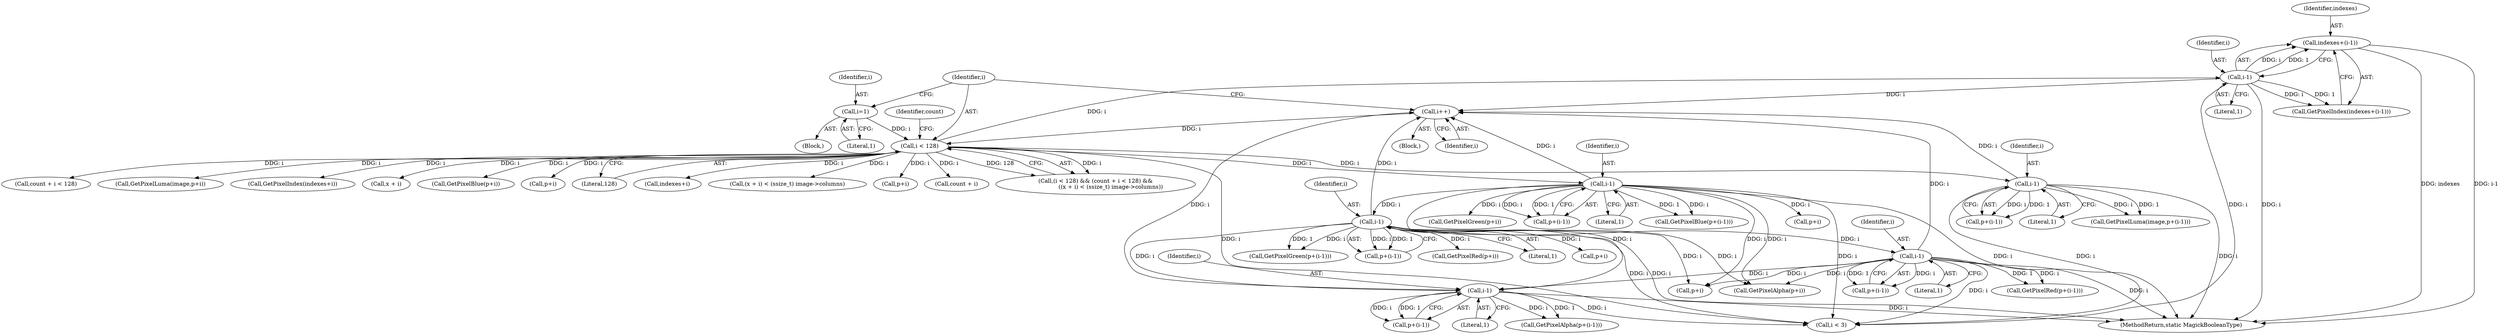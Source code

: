 digraph "0_ImageMagick_65f75a32a93ae4044c528a987a68366ecd4b46b9@pointer" {
"1000919" [label="(Call,indexes+(i-1))"];
"1000921" [label="(Call,i-1)"];
"1000886" [label="(Call,i < 128)"];
"1001006" [label="(Call,i++)"];
"1000983" [label="(Call,i-1)"];
"1000972" [label="(Call,i-1)"];
"1000960" [label="(Call,i-1)"];
"1001002" [label="(Call,i-1)"];
"1000944" [label="(Call,i-1)"];
"1000881" [label="(Call,i=1)"];
"1001002" [label="(Call,i-1)"];
"1001003" [label="(Identifier,i)"];
"1000942" [label="(Call,p+(i-1))"];
"1000969" [label="(Call,GetPixelGreen(p+(i-1)))"];
"1000923" [label="(Literal,1)"];
"1000973" [label="(Identifier,i)"];
"1000921" [label="(Call,i-1)"];
"1001004" [label="(Literal,1)"];
"1000970" [label="(Call,p+(i-1))"];
"1000985" [label="(Literal,1)"];
"1000937" [label="(Call,p+i)"];
"1000966" [label="(Call,p+i)"];
"1001009" [label="(Call,i < 3)"];
"1000920" [label="(Identifier,indexes)"];
"1000904" [label="(Block,)"];
"1000980" [label="(Call,GetPixelRed(p+(i-1)))"];
"1000962" [label="(Literal,1)"];
"1000888" [label="(Literal,128)"];
"1000965" [label="(Call,GetPixelGreen(p+i))"];
"1000918" [label="(Call,GetPixelIndex(indexes+(i-1)))"];
"1000940" [label="(Call,GetPixelLuma(image,p+(i-1)))"];
"1000995" [label="(Call,GetPixelAlpha(p+i))"];
"1000999" [label="(Call,GetPixelAlpha(p+(i-1)))"];
"1001173" [label="(MethodReturn,static MagickBooleanType)"];
"1000915" [label="(Call,indexes+i)"];
"1000892" [label="(Identifier,count)"];
"1000895" [label="(Call,(x + i) < (ssize_t) image->columns)"];
"1000954" [label="(Call,p+i)"];
"1000945" [label="(Identifier,i)"];
"1000891" [label="(Call,count + i)"];
"1000882" [label="(Identifier,i)"];
"1000958" [label="(Call,p+(i-1))"];
"1000885" [label="(Call,(i < 128) && (count + i < 128) &&\n                 ((x + i) < (ssize_t) image->columns))"];
"1000944" [label="(Call,i-1)"];
"1000922" [label="(Identifier,i)"];
"1000976" [label="(Call,GetPixelRed(p+i))"];
"1000946" [label="(Literal,1)"];
"1000957" [label="(Call,GetPixelBlue(p+(i-1)))"];
"1001007" [label="(Identifier,i)"];
"1000890" [label="(Call,count + i < 128)"];
"1000881" [label="(Call,i=1)"];
"1000880" [label="(Block,)"];
"1000935" [label="(Call,GetPixelLuma(image,p+i))"];
"1000883" [label="(Literal,1)"];
"1001006" [label="(Call,i++)"];
"1000887" [label="(Identifier,i)"];
"1000914" [label="(Call,GetPixelIndex(indexes+i))"];
"1000919" [label="(Call,indexes+(i-1))"];
"1000896" [label="(Call,x + i)"];
"1000984" [label="(Identifier,i)"];
"1000996" [label="(Call,p+i)"];
"1000961" [label="(Identifier,i)"];
"1000983" [label="(Call,i-1)"];
"1000981" [label="(Call,p+(i-1))"];
"1001000" [label="(Call,p+(i-1))"];
"1000886" [label="(Call,i < 128)"];
"1000974" [label="(Literal,1)"];
"1000953" [label="(Call,GetPixelBlue(p+i))"];
"1000960" [label="(Call,i-1)"];
"1000977" [label="(Call,p+i)"];
"1000972" [label="(Call,i-1)"];
"1000919" -> "1000918"  [label="AST: "];
"1000919" -> "1000921"  [label="CFG: "];
"1000920" -> "1000919"  [label="AST: "];
"1000921" -> "1000919"  [label="AST: "];
"1000918" -> "1000919"  [label="CFG: "];
"1000919" -> "1001173"  [label="DDG: indexes"];
"1000919" -> "1001173"  [label="DDG: i-1"];
"1000921" -> "1000919"  [label="DDG: i"];
"1000921" -> "1000919"  [label="DDG: 1"];
"1000921" -> "1000923"  [label="CFG: "];
"1000922" -> "1000921"  [label="AST: "];
"1000923" -> "1000921"  [label="AST: "];
"1000921" -> "1001173"  [label="DDG: i"];
"1000921" -> "1000918"  [label="DDG: i"];
"1000921" -> "1000918"  [label="DDG: 1"];
"1000886" -> "1000921"  [label="DDG: i"];
"1000921" -> "1001006"  [label="DDG: i"];
"1000921" -> "1001009"  [label="DDG: i"];
"1000886" -> "1000885"  [label="AST: "];
"1000886" -> "1000888"  [label="CFG: "];
"1000887" -> "1000886"  [label="AST: "];
"1000888" -> "1000886"  [label="AST: "];
"1000892" -> "1000886"  [label="CFG: "];
"1000885" -> "1000886"  [label="CFG: "];
"1000886" -> "1000885"  [label="DDG: i"];
"1000886" -> "1000885"  [label="DDG: 128"];
"1001006" -> "1000886"  [label="DDG: i"];
"1000881" -> "1000886"  [label="DDG: i"];
"1000886" -> "1000890"  [label="DDG: i"];
"1000886" -> "1000891"  [label="DDG: i"];
"1000886" -> "1000895"  [label="DDG: i"];
"1000886" -> "1000896"  [label="DDG: i"];
"1000886" -> "1000914"  [label="DDG: i"];
"1000886" -> "1000915"  [label="DDG: i"];
"1000886" -> "1000935"  [label="DDG: i"];
"1000886" -> "1000937"  [label="DDG: i"];
"1000886" -> "1000944"  [label="DDG: i"];
"1000886" -> "1000953"  [label="DDG: i"];
"1000886" -> "1000954"  [label="DDG: i"];
"1000886" -> "1000960"  [label="DDG: i"];
"1000886" -> "1001009"  [label="DDG: i"];
"1001006" -> "1000904"  [label="AST: "];
"1001006" -> "1001007"  [label="CFG: "];
"1001007" -> "1001006"  [label="AST: "];
"1000887" -> "1001006"  [label="CFG: "];
"1000983" -> "1001006"  [label="DDG: i"];
"1001002" -> "1001006"  [label="DDG: i"];
"1000972" -> "1001006"  [label="DDG: i"];
"1000944" -> "1001006"  [label="DDG: i"];
"1000960" -> "1001006"  [label="DDG: i"];
"1000983" -> "1000981"  [label="AST: "];
"1000983" -> "1000985"  [label="CFG: "];
"1000984" -> "1000983"  [label="AST: "];
"1000985" -> "1000983"  [label="AST: "];
"1000981" -> "1000983"  [label="CFG: "];
"1000983" -> "1001173"  [label="DDG: i"];
"1000983" -> "1000980"  [label="DDG: i"];
"1000983" -> "1000980"  [label="DDG: 1"];
"1000983" -> "1000981"  [label="DDG: i"];
"1000983" -> "1000981"  [label="DDG: 1"];
"1000972" -> "1000983"  [label="DDG: i"];
"1000983" -> "1000995"  [label="DDG: i"];
"1000983" -> "1000996"  [label="DDG: i"];
"1000983" -> "1001002"  [label="DDG: i"];
"1000983" -> "1001009"  [label="DDG: i"];
"1000972" -> "1000970"  [label="AST: "];
"1000972" -> "1000974"  [label="CFG: "];
"1000973" -> "1000972"  [label="AST: "];
"1000974" -> "1000972"  [label="AST: "];
"1000970" -> "1000972"  [label="CFG: "];
"1000972" -> "1001173"  [label="DDG: i"];
"1000972" -> "1000969"  [label="DDG: i"];
"1000972" -> "1000969"  [label="DDG: 1"];
"1000972" -> "1000970"  [label="DDG: i"];
"1000972" -> "1000970"  [label="DDG: 1"];
"1000960" -> "1000972"  [label="DDG: i"];
"1000972" -> "1000976"  [label="DDG: i"];
"1000972" -> "1000977"  [label="DDG: i"];
"1000972" -> "1000995"  [label="DDG: i"];
"1000972" -> "1000996"  [label="DDG: i"];
"1000972" -> "1001002"  [label="DDG: i"];
"1000972" -> "1001009"  [label="DDG: i"];
"1000960" -> "1000958"  [label="AST: "];
"1000960" -> "1000962"  [label="CFG: "];
"1000961" -> "1000960"  [label="AST: "];
"1000962" -> "1000960"  [label="AST: "];
"1000958" -> "1000960"  [label="CFG: "];
"1000960" -> "1001173"  [label="DDG: i"];
"1000960" -> "1000957"  [label="DDG: i"];
"1000960" -> "1000957"  [label="DDG: 1"];
"1000960" -> "1000958"  [label="DDG: i"];
"1000960" -> "1000958"  [label="DDG: 1"];
"1000960" -> "1000965"  [label="DDG: i"];
"1000960" -> "1000966"  [label="DDG: i"];
"1000960" -> "1000995"  [label="DDG: i"];
"1000960" -> "1000996"  [label="DDG: i"];
"1000960" -> "1001002"  [label="DDG: i"];
"1000960" -> "1001009"  [label="DDG: i"];
"1001002" -> "1001000"  [label="AST: "];
"1001002" -> "1001004"  [label="CFG: "];
"1001003" -> "1001002"  [label="AST: "];
"1001004" -> "1001002"  [label="AST: "];
"1001000" -> "1001002"  [label="CFG: "];
"1001002" -> "1001173"  [label="DDG: i"];
"1001002" -> "1000999"  [label="DDG: i"];
"1001002" -> "1000999"  [label="DDG: 1"];
"1001002" -> "1001000"  [label="DDG: i"];
"1001002" -> "1001000"  [label="DDG: 1"];
"1001002" -> "1001009"  [label="DDG: i"];
"1000944" -> "1000942"  [label="AST: "];
"1000944" -> "1000946"  [label="CFG: "];
"1000945" -> "1000944"  [label="AST: "];
"1000946" -> "1000944"  [label="AST: "];
"1000942" -> "1000944"  [label="CFG: "];
"1000944" -> "1001173"  [label="DDG: i"];
"1000944" -> "1000940"  [label="DDG: i"];
"1000944" -> "1000940"  [label="DDG: 1"];
"1000944" -> "1000942"  [label="DDG: i"];
"1000944" -> "1000942"  [label="DDG: 1"];
"1000944" -> "1001009"  [label="DDG: i"];
"1000881" -> "1000880"  [label="AST: "];
"1000881" -> "1000883"  [label="CFG: "];
"1000882" -> "1000881"  [label="AST: "];
"1000883" -> "1000881"  [label="AST: "];
"1000887" -> "1000881"  [label="CFG: "];
}
